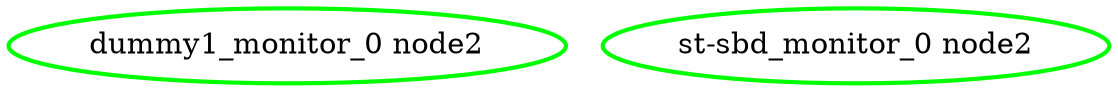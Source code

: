  digraph "g" {
"dummy1_monitor_0 node2" [ style=bold color="green" fontcolor="black"]
"st-sbd_monitor_0 node2" [ style=bold color="green" fontcolor="black"]
}
